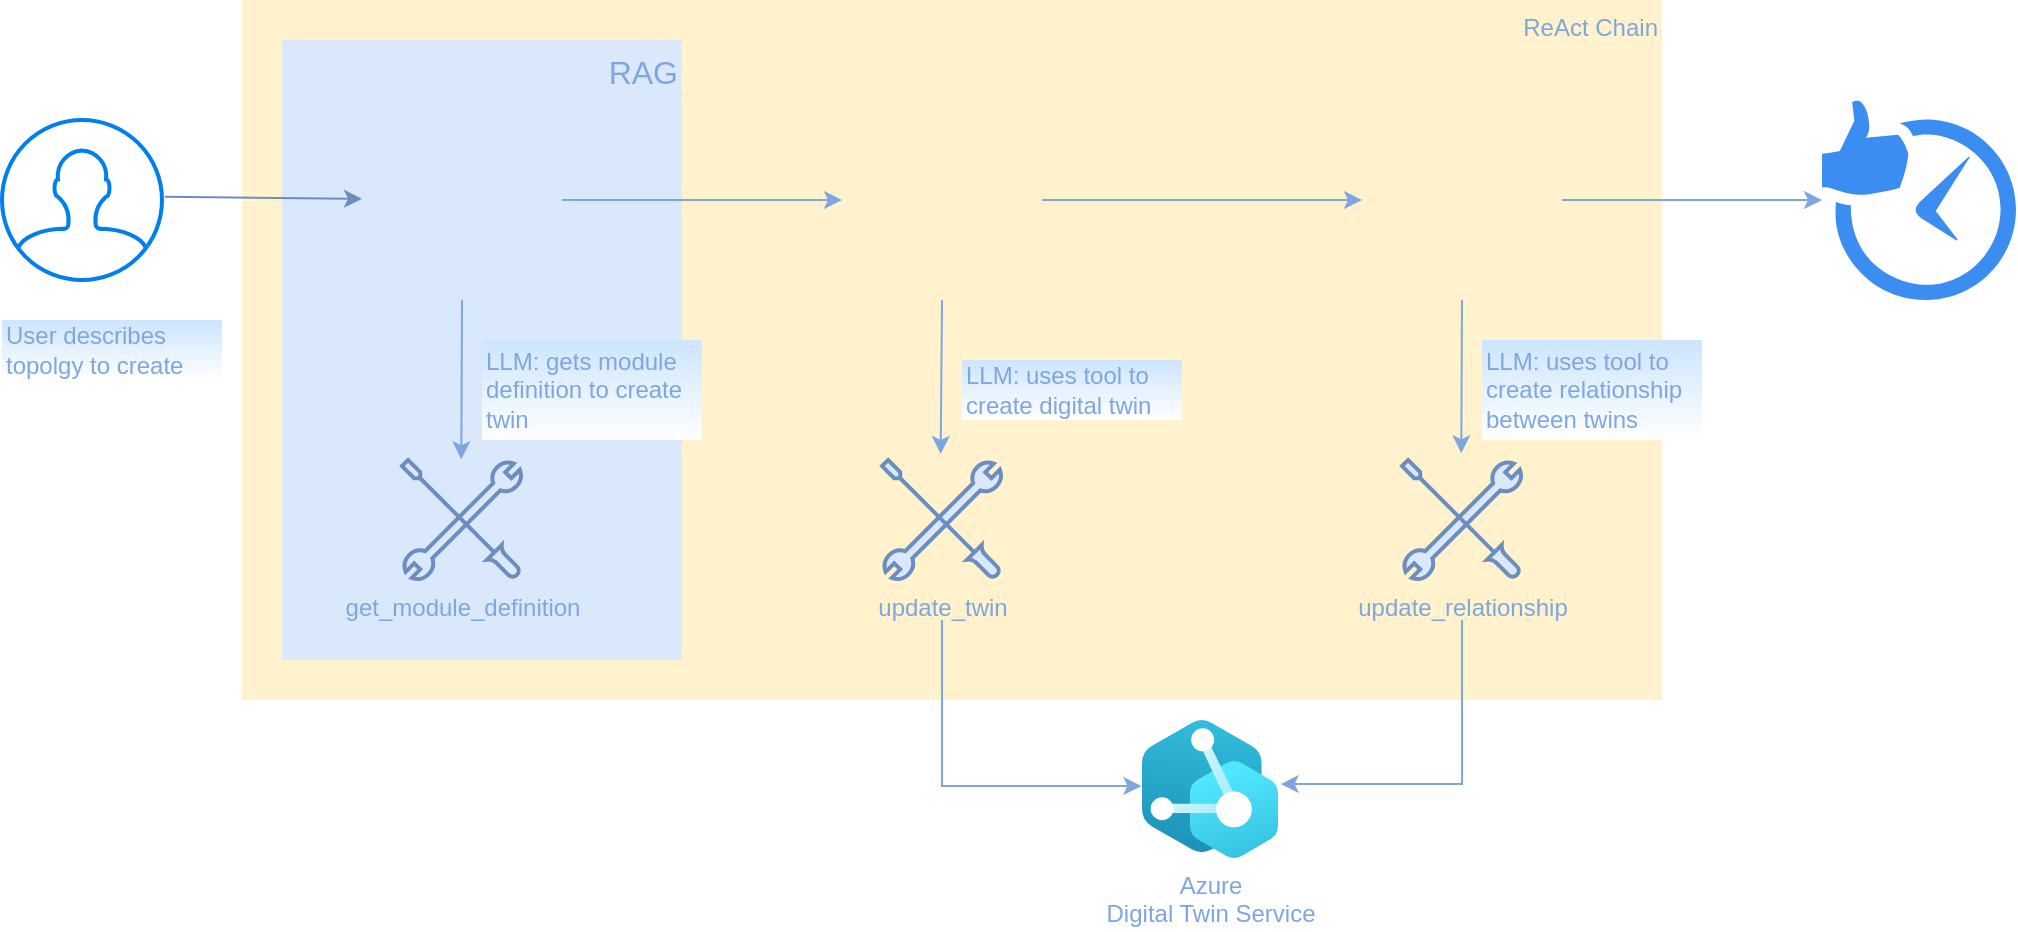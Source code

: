 <mxfile version="24.6.2" type="github">
  <diagram name="Page-1" id="N7xHK8N1toNeXz8DujmT">
    <mxGraphModel dx="1365" dy="800" grid="1" gridSize="10" guides="1" tooltips="1" connect="1" arrows="1" fold="1" page="1" pageScale="1" pageWidth="1169" pageHeight="827" math="0" shadow="0">
      <root>
        <mxCell id="0" />
        <mxCell id="1" parent="0" />
        <mxCell id="E44fEDclXEfQBoyx3x5H-21" value="ReAct Chain" style="rounded=0;whiteSpace=wrap;html=1;fillColor=#fff2cc;strokeColor=none;fontColor=#7EA6E0;verticalAlign=top;align=right;" vertex="1" parent="1">
          <mxGeometry x="170" y="30" width="710" height="350" as="geometry" />
        </mxCell>
        <mxCell id="E44fEDclXEfQBoyx3x5H-4" value="&lt;font style=&quot;font-size: 16px;&quot;&gt;RAG&lt;/font&gt;" style="rounded=0;whiteSpace=wrap;html=1;fillColor=#dae8fc;strokeColor=none;horizontal=1;verticalAlign=top;align=right;fontColor=#7EA6E0;" vertex="1" parent="1">
          <mxGeometry x="190" y="50" width="200" height="310" as="geometry" />
        </mxCell>
        <mxCell id="E44fEDclXEfQBoyx3x5H-1" value="get_module_definition" style="html=1;verticalLabelPosition=bottom;align=center;labelBackgroundColor=none;verticalAlign=top;strokeWidth=2;strokeColor=#6c8ebf;shadow=0;dashed=0;shape=mxgraph.ios7.icons.tools;pointerEvents=1;fillColor=#dae8fc;fontColor=#7EA6E0;" vertex="1" parent="1">
          <mxGeometry x="250" y="260" width="60" height="60" as="geometry" />
        </mxCell>
        <mxCell id="E44fEDclXEfQBoyx3x5H-2" value="" style="shape=image;html=1;verticalAlign=top;verticalLabelPosition=bottom;labelBackgroundColor=#ffffff;imageAspect=0;aspect=fixed;image=https://cdn1.iconfinder.com/data/icons/unicons-line-vol-1/24/brain-128.png;strokeWidth=0;" vertex="1" parent="1">
          <mxGeometry x="230" y="80" width="100" height="100" as="geometry" />
        </mxCell>
        <mxCell id="E44fEDclXEfQBoyx3x5H-5" value="" style="html=1;verticalLabelPosition=bottom;align=center;labelBackgroundColor=#ffffff;verticalAlign=top;strokeWidth=2;strokeColor=#0080F0;shadow=0;dashed=0;shape=mxgraph.ios7.icons.user;" vertex="1" parent="1">
          <mxGeometry x="50" y="90" width="80" height="80" as="geometry" />
        </mxCell>
        <mxCell id="E44fEDclXEfQBoyx3x5H-6" value="" style="endArrow=classic;html=1;rounded=0;exitX=1.017;exitY=0.479;exitDx=0;exitDy=0;exitPerimeter=0;fillColor=#dae8fc;strokeColor=#6c8ebf;" edge="1" parent="1" source="E44fEDclXEfQBoyx3x5H-5" target="E44fEDclXEfQBoyx3x5H-2">
          <mxGeometry width="50" height="50" relative="1" as="geometry">
            <mxPoint x="560" y="370" as="sourcePoint" />
            <mxPoint x="610" y="320" as="targetPoint" />
          </mxGeometry>
        </mxCell>
        <mxCell id="E44fEDclXEfQBoyx3x5H-7" value="" style="endArrow=classic;html=1;rounded=0;exitX=1;exitY=0.5;exitDx=0;exitDy=0;entryX=0;entryY=0.5;entryDx=0;entryDy=0;strokeColor=#7EA6E0;" edge="1" parent="1" source="E44fEDclXEfQBoyx3x5H-2" target="E44fEDclXEfQBoyx3x5H-8">
          <mxGeometry width="50" height="50" relative="1" as="geometry">
            <mxPoint x="480" y="150" as="sourcePoint" />
            <mxPoint x="490" y="130" as="targetPoint" />
          </mxGeometry>
        </mxCell>
        <mxCell id="E44fEDclXEfQBoyx3x5H-8" value="" style="shape=image;html=1;verticalAlign=top;verticalLabelPosition=bottom;labelBackgroundColor=#ffffff;imageAspect=0;aspect=fixed;image=https://cdn1.iconfinder.com/data/icons/unicons-line-vol-1/24/brain-128.png;strokeWidth=0;" vertex="1" parent="1">
          <mxGeometry x="470" y="80" width="100" height="100" as="geometry" />
        </mxCell>
        <mxCell id="E44fEDclXEfQBoyx3x5H-9" value="update_twin" style="html=1;verticalLabelPosition=bottom;align=center;labelBackgroundColor=none;verticalAlign=top;strokeWidth=2;strokeColor=#6c8ebf;shadow=0;dashed=0;shape=mxgraph.ios7.icons.tools;pointerEvents=1;fillColor=#dae8fc;fontColor=#7EA6E0;" vertex="1" parent="1">
          <mxGeometry x="490" y="260" width="60" height="60" as="geometry" />
        </mxCell>
        <mxCell id="E44fEDclXEfQBoyx3x5H-10" value="Azure&lt;br&gt;Digital Twin Service" style="image;aspect=fixed;html=1;points=[];align=center;fontSize=12;image=img/lib/azure2/internet_of_things/Digital_Twins.svg;fontColor=#7EA6E0;" vertex="1" parent="1">
          <mxGeometry x="620" y="390" width="68" height="69" as="geometry" />
        </mxCell>
        <mxCell id="E44fEDclXEfQBoyx3x5H-11" value="" style="endArrow=classic;html=1;rounded=0;exitX=0.5;exitY=1;exitDx=0;exitDy=0;entryX=0.489;entryY=-0.05;entryDx=0;entryDy=0;entryPerimeter=0;strokeColor=#7EA6E0;" edge="1" parent="1" source="E44fEDclXEfQBoyx3x5H-8" target="E44fEDclXEfQBoyx3x5H-9">
          <mxGeometry width="50" height="50" relative="1" as="geometry">
            <mxPoint x="490" y="300" as="sourcePoint" />
            <mxPoint x="540" y="250" as="targetPoint" />
          </mxGeometry>
        </mxCell>
        <mxCell id="E44fEDclXEfQBoyx3x5H-12" value="" style="endArrow=classic;html=1;rounded=0;exitX=0.5;exitY=1;exitDx=0;exitDy=0;entryX=0.494;entryY=-0.006;entryDx=0;entryDy=0;entryPerimeter=0;strokeColor=#7EA6E0;" edge="1" parent="1" source="E44fEDclXEfQBoyx3x5H-2" target="E44fEDclXEfQBoyx3x5H-1">
          <mxGeometry width="50" height="50" relative="1" as="geometry">
            <mxPoint x="490" y="300" as="sourcePoint" />
            <mxPoint x="540" y="250" as="targetPoint" />
          </mxGeometry>
        </mxCell>
        <mxCell id="E44fEDclXEfQBoyx3x5H-13" value="" style="endArrow=classic;html=1;rounded=0;entryX=-0.005;entryY=0.483;entryDx=0;entryDy=0;entryPerimeter=0;edgeStyle=orthogonalEdgeStyle;strokeColor=#7EA6E0;" edge="1" parent="1" target="E44fEDclXEfQBoyx3x5H-10">
          <mxGeometry width="50" height="50" relative="1" as="geometry">
            <mxPoint x="520" y="340" as="sourcePoint" />
            <mxPoint x="540" y="330" as="targetPoint" />
            <Array as="points">
              <mxPoint x="520" y="423" />
              <mxPoint x="620" y="423" />
            </Array>
          </mxGeometry>
        </mxCell>
        <mxCell id="E44fEDclXEfQBoyx3x5H-14" value="" style="shape=image;html=1;verticalAlign=top;verticalLabelPosition=bottom;labelBackgroundColor=#ffffff;imageAspect=0;aspect=fixed;image=https://cdn1.iconfinder.com/data/icons/unicons-line-vol-1/24/brain-128.png;strokeWidth=0;" vertex="1" parent="1">
          <mxGeometry x="730" y="80" width="100" height="100" as="geometry" />
        </mxCell>
        <mxCell id="E44fEDclXEfQBoyx3x5H-15" value="" style="endArrow=classic;html=1;rounded=0;entryX=0;entryY=0.5;entryDx=0;entryDy=0;exitX=1;exitY=0.5;exitDx=0;exitDy=0;strokeColor=#7EA6E0;" edge="1" parent="1" source="E44fEDclXEfQBoyx3x5H-8" target="E44fEDclXEfQBoyx3x5H-14">
          <mxGeometry width="50" height="50" relative="1" as="geometry">
            <mxPoint x="490" y="220" as="sourcePoint" />
            <mxPoint x="540" y="170" as="targetPoint" />
          </mxGeometry>
        </mxCell>
        <mxCell id="E44fEDclXEfQBoyx3x5H-16" value="update_relationship" style="html=1;verticalLabelPosition=bottom;align=center;labelBackgroundColor=none;verticalAlign=top;strokeWidth=2;strokeColor=#6c8ebf;shadow=0;dashed=0;shape=mxgraph.ios7.icons.tools;pointerEvents=1;fillColor=#dae8fc;fontColor=#7EA6E0;" vertex="1" parent="1">
          <mxGeometry x="750" y="260" width="60" height="60" as="geometry" />
        </mxCell>
        <mxCell id="E44fEDclXEfQBoyx3x5H-17" value="" style="endArrow=classic;html=1;rounded=0;exitX=0.5;exitY=1;exitDx=0;exitDy=0;entryX=0.494;entryY=-0.056;entryDx=0;entryDy=0;entryPerimeter=0;strokeColor=#7EA6E0;" edge="1" parent="1" source="E44fEDclXEfQBoyx3x5H-14" target="E44fEDclXEfQBoyx3x5H-16">
          <mxGeometry width="50" height="50" relative="1" as="geometry">
            <mxPoint x="700" y="260" as="sourcePoint" />
            <mxPoint x="750" y="210" as="targetPoint" />
          </mxGeometry>
        </mxCell>
        <mxCell id="E44fEDclXEfQBoyx3x5H-18" value="" style="endArrow=classic;html=1;rounded=0;entryX=1.02;entryY=0.464;entryDx=0;entryDy=0;entryPerimeter=0;edgeStyle=orthogonalEdgeStyle;strokeColor=#7EA6E0;" edge="1" parent="1" target="E44fEDclXEfQBoyx3x5H-10">
          <mxGeometry width="50" height="50" relative="1" as="geometry">
            <mxPoint x="780" y="340" as="sourcePoint" />
            <mxPoint x="710" y="330" as="targetPoint" />
            <Array as="points">
              <mxPoint x="780" y="422" />
            </Array>
          </mxGeometry>
        </mxCell>
        <mxCell id="E44fEDclXEfQBoyx3x5H-19" value="" style="sketch=0;html=1;aspect=fixed;strokeColor=none;shadow=0;fillColor=#3B8DF1;verticalAlign=top;labelPosition=center;verticalLabelPosition=bottom;shape=mxgraph.gcp2.social_media_time" vertex="1" parent="1">
          <mxGeometry x="960" y="80" width="97" height="100" as="geometry" />
        </mxCell>
        <mxCell id="E44fEDclXEfQBoyx3x5H-20" value="" style="endArrow=classic;html=1;rounded=0;exitX=1;exitY=0.5;exitDx=0;exitDy=0;strokeColor=#7EA6E0;" edge="1" parent="1" source="E44fEDclXEfQBoyx3x5H-14" target="E44fEDclXEfQBoyx3x5H-19">
          <mxGeometry width="50" height="50" relative="1" as="geometry">
            <mxPoint x="870" y="220" as="sourcePoint" />
            <mxPoint x="920" y="170" as="targetPoint" />
          </mxGeometry>
        </mxCell>
        <mxCell id="E44fEDclXEfQBoyx3x5H-22" value="User describes topolgy to create" style="text;html=1;align=left;verticalAlign=middle;whiteSpace=wrap;rounded=0;strokeColor=none;fillColor=#CCE5FF;gradientColor=#FFFFFF;fontColor=#7EA6E0;" vertex="1" parent="1">
          <mxGeometry x="50" y="190" width="110" height="30" as="geometry" />
        </mxCell>
        <mxCell id="E44fEDclXEfQBoyx3x5H-24" value="LLM: gets module definition to create twin&amp;nbsp;" style="text;html=1;align=left;verticalAlign=middle;whiteSpace=wrap;rounded=0;strokeColor=none;fillColor=#CCE5FF;gradientColor=#FFFFFF;fontColor=#7EA6E0;" vertex="1" parent="1">
          <mxGeometry x="290" y="200" width="110" height="50" as="geometry" />
        </mxCell>
        <mxCell id="E44fEDclXEfQBoyx3x5H-25" value="LLM: uses tool to create digital twin" style="text;html=1;align=left;verticalAlign=middle;whiteSpace=wrap;rounded=0;strokeColor=none;fillColor=#CCE5FF;gradientColor=#FFFFFF;fontColor=#7EA6E0;" vertex="1" parent="1">
          <mxGeometry x="530" y="210" width="110" height="30" as="geometry" />
        </mxCell>
        <mxCell id="E44fEDclXEfQBoyx3x5H-26" value="LLM: uses tool to create relationship between twins" style="text;html=1;align=left;verticalAlign=middle;whiteSpace=wrap;rounded=0;strokeColor=none;fillColor=#CCE5FF;gradientColor=#FFFFFF;fontColor=#7EA6E0;" vertex="1" parent="1">
          <mxGeometry x="790" y="200" width="110" height="50" as="geometry" />
        </mxCell>
      </root>
    </mxGraphModel>
  </diagram>
</mxfile>
